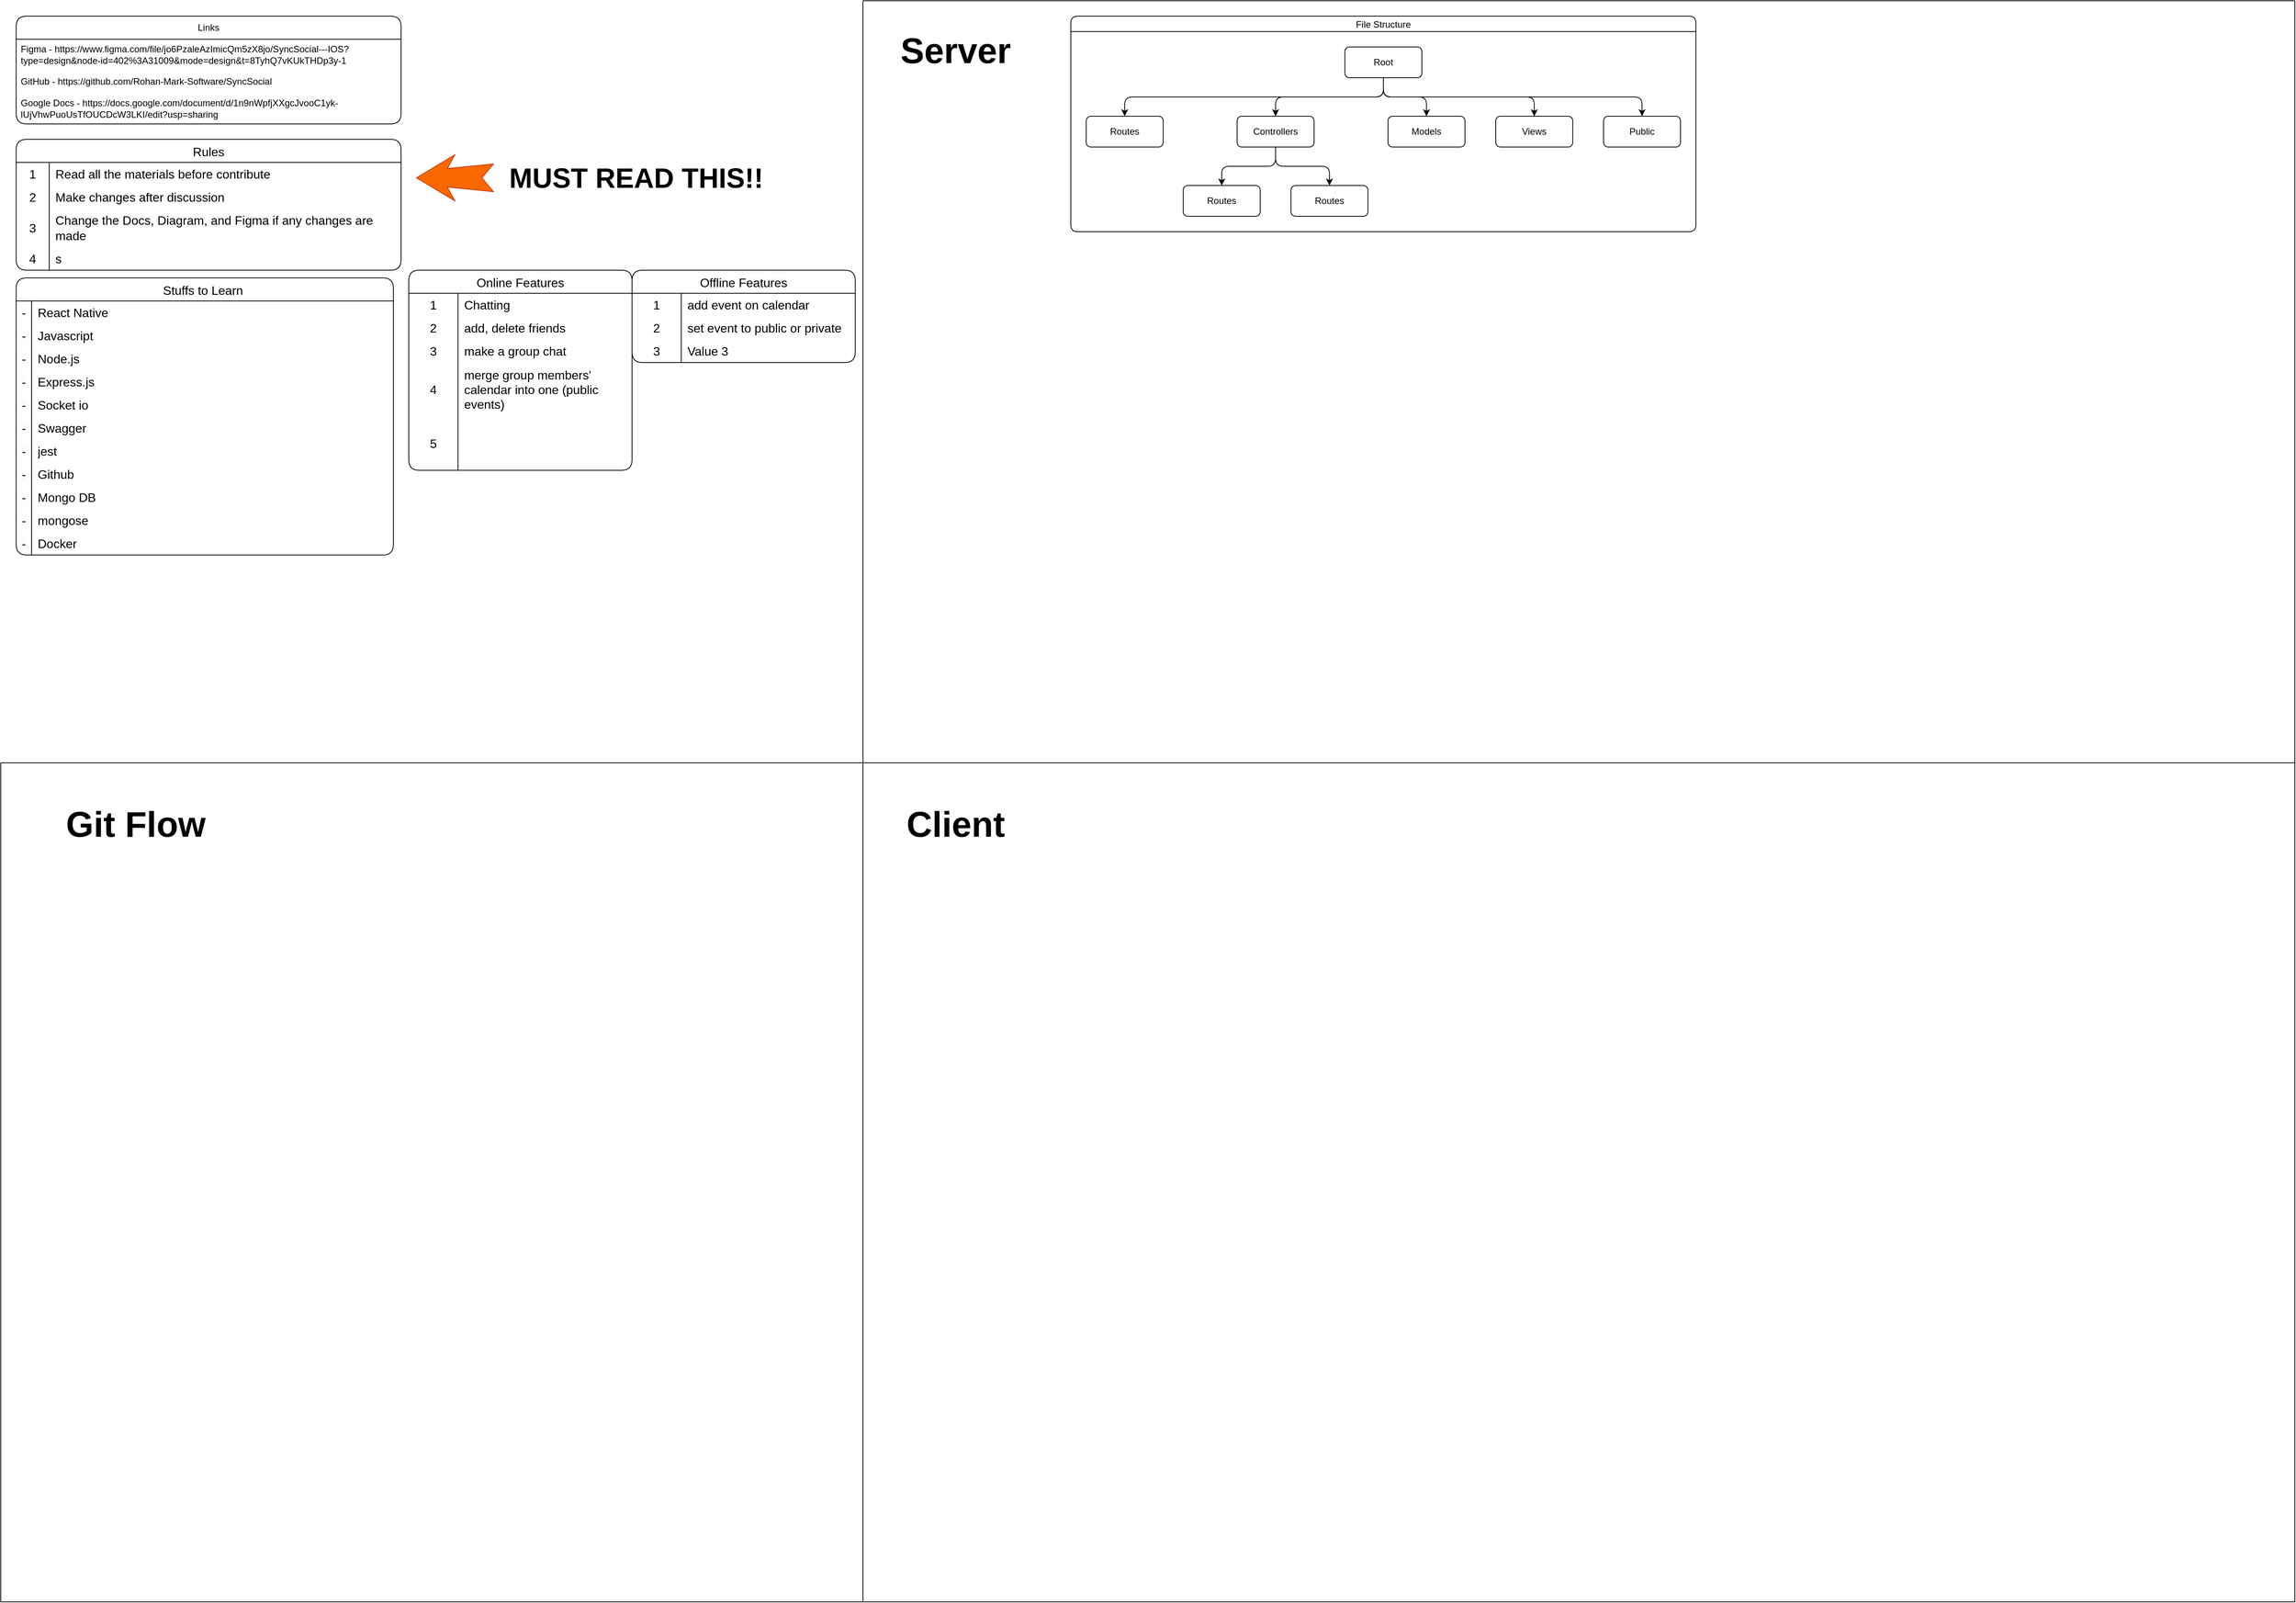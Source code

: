<mxfile version="23.1.7" type="github">
  <diagram name="Page-1" id="KQyJUj6T9spf_OoM_0_H">
    <mxGraphModel dx="1050" dy="621" grid="1" gridSize="10" guides="1" tooltips="1" connect="1" arrows="1" fold="1" page="1" pageScale="1" pageWidth="850" pageHeight="1100" math="0" shadow="0">
      <root>
        <mxCell id="0" />
        <mxCell id="1" parent="0" />
        <mxCell id="dcAHE2OHVMGTnJU_Sqqw-9" value="Links" style="swimlane;fontStyle=0;childLayout=stackLayout;horizontal=1;startSize=30;horizontalStack=0;resizeParent=1;resizeParentMax=0;resizeLast=0;collapsible=1;marginBottom=0;whiteSpace=wrap;html=1;rounded=1;shadow=0;glass=0;strokeColor=default;align=center;verticalAlign=middle;fontFamily=Helvetica;fontSize=12;fontColor=default;fillColor=default;" parent="1" vertex="1">
          <mxGeometry x="20" y="20" width="500" height="140" as="geometry" />
        </mxCell>
        <mxCell id="dcAHE2OHVMGTnJU_Sqqw-10" value="Figma -&amp;nbsp;https://www.figma.com/file/jo6PzaleAzImicQm5zX8jo/SyncSocial---IOS?type=design&amp;amp;node-id=402%3A31009&amp;amp;mode=design&amp;amp;t=8TyhQ7vKUkTHDp3y-1" style="text;strokeColor=none;fillColor=none;align=left;verticalAlign=middle;spacingLeft=4;spacingRight=4;overflow=hidden;points=[[0,0.5],[1,0.5]];portConstraint=eastwest;rotatable=0;whiteSpace=wrap;html=1;fontFamily=Helvetica;fontSize=12;fontColor=default;fontStyle=0;" parent="dcAHE2OHVMGTnJU_Sqqw-9" vertex="1">
          <mxGeometry y="30" width="500" height="40" as="geometry" />
        </mxCell>
        <mxCell id="dcAHE2OHVMGTnJU_Sqqw-11" value="GitHub -&amp;nbsp;https://github.com/Rohan-Mark-Software/SyncSocial" style="text;strokeColor=none;fillColor=none;align=left;verticalAlign=middle;spacingLeft=4;spacingRight=4;overflow=hidden;points=[[0,0.5],[1,0.5]];portConstraint=eastwest;rotatable=0;whiteSpace=wrap;html=1;fontFamily=Helvetica;fontSize=12;fontColor=default;fontStyle=0;" parent="dcAHE2OHVMGTnJU_Sqqw-9" vertex="1">
          <mxGeometry y="70" width="500" height="30" as="geometry" />
        </mxCell>
        <mxCell id="dcAHE2OHVMGTnJU_Sqqw-12" value="Google Docs -&amp;nbsp;https://docs.google.com/document/d/1n9nWpfjXXgcJvooC1yk-lUjVhwPuoUsTfOUCDcW3LKI/edit?usp=sharing" style="text;strokeColor=none;fillColor=none;align=left;verticalAlign=middle;spacingLeft=4;spacingRight=4;overflow=hidden;points=[[0,0.5],[1,0.5]];portConstraint=eastwest;rotatable=0;whiteSpace=wrap;html=1;fontFamily=Helvetica;fontSize=12;fontColor=default;fontStyle=0;" parent="dcAHE2OHVMGTnJU_Sqqw-9" vertex="1">
          <mxGeometry y="100" width="500" height="40" as="geometry" />
        </mxCell>
        <mxCell id="dcAHE2OHVMGTnJU_Sqqw-15" value="Online Features" style="shape=table;startSize=30;container=1;collapsible=0;childLayout=tableLayout;fixedRows=1;rowLines=0;fontStyle=0;strokeColor=default;fontSize=16;rounded=1;shadow=0;glass=0;align=center;verticalAlign=middle;fontFamily=Helvetica;fontColor=default;fillColor=default;" parent="1" vertex="1">
          <mxGeometry x="530" y="350" width="290" height="260" as="geometry" />
        </mxCell>
        <mxCell id="dcAHE2OHVMGTnJU_Sqqw-16" value="" style="shape=tableRow;horizontal=0;startSize=0;swimlaneHead=0;swimlaneBody=0;top=0;left=0;bottom=0;right=0;collapsible=0;dropTarget=0;fillColor=none;points=[[0,0.5],[1,0.5]];portConstraint=eastwest;strokeColor=inherit;fontSize=16;rounded=1;shadow=0;glass=0;align=center;verticalAlign=middle;fontFamily=Helvetica;fontColor=default;fontStyle=0;" parent="dcAHE2OHVMGTnJU_Sqqw-15" vertex="1">
          <mxGeometry y="30" width="290" height="30" as="geometry" />
        </mxCell>
        <mxCell id="dcAHE2OHVMGTnJU_Sqqw-17" value="1" style="shape=partialRectangle;html=1;whiteSpace=wrap;connectable=0;fillColor=none;top=0;left=0;bottom=0;right=0;overflow=hidden;pointerEvents=1;strokeColor=inherit;fontSize=16;rounded=1;shadow=0;glass=0;align=center;verticalAlign=middle;fontFamily=Helvetica;fontColor=default;fontStyle=0;" parent="dcAHE2OHVMGTnJU_Sqqw-16" vertex="1">
          <mxGeometry width="64" height="30" as="geometry">
            <mxRectangle width="64" height="30" as="alternateBounds" />
          </mxGeometry>
        </mxCell>
        <mxCell id="dcAHE2OHVMGTnJU_Sqqw-18" value="Chatting&amp;nbsp;" style="shape=partialRectangle;html=1;whiteSpace=wrap;connectable=0;fillColor=none;top=0;left=0;bottom=0;right=0;align=left;spacingLeft=6;overflow=hidden;strokeColor=inherit;fontSize=16;rounded=1;shadow=0;glass=0;verticalAlign=middle;fontFamily=Helvetica;fontColor=default;fontStyle=0;" parent="dcAHE2OHVMGTnJU_Sqqw-16" vertex="1">
          <mxGeometry x="64" width="226" height="30" as="geometry">
            <mxRectangle width="226" height="30" as="alternateBounds" />
          </mxGeometry>
        </mxCell>
        <mxCell id="dcAHE2OHVMGTnJU_Sqqw-19" value="" style="shape=tableRow;horizontal=0;startSize=0;swimlaneHead=0;swimlaneBody=0;top=0;left=0;bottom=0;right=0;collapsible=0;dropTarget=0;fillColor=none;points=[[0,0.5],[1,0.5]];portConstraint=eastwest;strokeColor=inherit;fontSize=16;rounded=1;shadow=0;glass=0;align=center;verticalAlign=middle;fontFamily=Helvetica;fontColor=default;fontStyle=0;" parent="dcAHE2OHVMGTnJU_Sqqw-15" vertex="1">
          <mxGeometry y="60" width="290" height="30" as="geometry" />
        </mxCell>
        <mxCell id="dcAHE2OHVMGTnJU_Sqqw-20" value="2" style="shape=partialRectangle;html=1;whiteSpace=wrap;connectable=0;fillColor=none;top=0;left=0;bottom=0;right=0;overflow=hidden;strokeColor=inherit;fontSize=16;rounded=1;shadow=0;glass=0;align=center;verticalAlign=middle;fontFamily=Helvetica;fontColor=default;fontStyle=0;" parent="dcAHE2OHVMGTnJU_Sqqw-19" vertex="1">
          <mxGeometry width="64" height="30" as="geometry">
            <mxRectangle width="64" height="30" as="alternateBounds" />
          </mxGeometry>
        </mxCell>
        <mxCell id="dcAHE2OHVMGTnJU_Sqqw-21" value="add, delete friends" style="shape=partialRectangle;html=1;whiteSpace=wrap;connectable=0;fillColor=none;top=0;left=0;bottom=0;right=0;align=left;spacingLeft=6;overflow=hidden;strokeColor=inherit;fontSize=16;rounded=1;shadow=0;glass=0;verticalAlign=middle;fontFamily=Helvetica;fontColor=default;fontStyle=0;" parent="dcAHE2OHVMGTnJU_Sqqw-19" vertex="1">
          <mxGeometry x="64" width="226" height="30" as="geometry">
            <mxRectangle width="226" height="30" as="alternateBounds" />
          </mxGeometry>
        </mxCell>
        <mxCell id="dcAHE2OHVMGTnJU_Sqqw-22" value="" style="shape=tableRow;horizontal=0;startSize=0;swimlaneHead=0;swimlaneBody=0;top=0;left=0;bottom=0;right=0;collapsible=0;dropTarget=0;fillColor=none;points=[[0,0.5],[1,0.5]];portConstraint=eastwest;strokeColor=inherit;fontSize=16;rounded=1;shadow=0;glass=0;align=center;verticalAlign=middle;fontFamily=Helvetica;fontColor=default;fontStyle=0;" parent="dcAHE2OHVMGTnJU_Sqqw-15" vertex="1">
          <mxGeometry y="90" width="290" height="30" as="geometry" />
        </mxCell>
        <mxCell id="dcAHE2OHVMGTnJU_Sqqw-23" value="3" style="shape=partialRectangle;html=1;whiteSpace=wrap;connectable=0;fillColor=none;top=0;left=0;bottom=0;right=0;overflow=hidden;strokeColor=inherit;fontSize=16;rounded=1;shadow=0;glass=0;align=center;verticalAlign=middle;fontFamily=Helvetica;fontColor=default;fontStyle=0;" parent="dcAHE2OHVMGTnJU_Sqqw-22" vertex="1">
          <mxGeometry width="64" height="30" as="geometry">
            <mxRectangle width="64" height="30" as="alternateBounds" />
          </mxGeometry>
        </mxCell>
        <mxCell id="dcAHE2OHVMGTnJU_Sqqw-24" value="make a group chat" style="shape=partialRectangle;html=1;whiteSpace=wrap;connectable=0;fillColor=none;top=0;left=0;bottom=0;right=0;align=left;spacingLeft=6;overflow=hidden;strokeColor=inherit;fontSize=16;rounded=1;shadow=0;glass=0;verticalAlign=middle;fontFamily=Helvetica;fontColor=default;fontStyle=0;" parent="dcAHE2OHVMGTnJU_Sqqw-22" vertex="1">
          <mxGeometry x="64" width="226" height="30" as="geometry">
            <mxRectangle width="226" height="30" as="alternateBounds" />
          </mxGeometry>
        </mxCell>
        <mxCell id="_2SHqWeE_7Ne5dDCPShF-47" value="" style="shape=tableRow;horizontal=0;startSize=0;swimlaneHead=0;swimlaneBody=0;top=0;left=0;bottom=0;right=0;collapsible=0;dropTarget=0;fillColor=none;points=[[0,0.5],[1,0.5]];portConstraint=eastwest;strokeColor=inherit;fontSize=16;rounded=1;shadow=0;glass=0;align=center;verticalAlign=middle;fontFamily=Helvetica;fontColor=default;fontStyle=0;" parent="dcAHE2OHVMGTnJU_Sqqw-15" vertex="1">
          <mxGeometry y="120" width="290" height="70" as="geometry" />
        </mxCell>
        <mxCell id="_2SHqWeE_7Ne5dDCPShF-48" value="4" style="shape=partialRectangle;html=1;whiteSpace=wrap;connectable=0;fillColor=none;top=0;left=0;bottom=0;right=0;overflow=hidden;strokeColor=inherit;fontSize=16;rounded=1;shadow=0;glass=0;align=center;verticalAlign=middle;fontFamily=Helvetica;fontColor=default;fontStyle=0;" parent="_2SHqWeE_7Ne5dDCPShF-47" vertex="1">
          <mxGeometry width="64" height="70" as="geometry">
            <mxRectangle width="64" height="70" as="alternateBounds" />
          </mxGeometry>
        </mxCell>
        <mxCell id="_2SHqWeE_7Ne5dDCPShF-49" value="merge group members&#39; calendar into one (public events)" style="shape=partialRectangle;html=1;whiteSpace=wrap;connectable=0;fillColor=none;top=0;left=0;bottom=0;right=0;align=left;spacingLeft=6;overflow=hidden;strokeColor=inherit;fontSize=16;rounded=1;shadow=0;glass=0;verticalAlign=middle;fontFamily=Helvetica;fontColor=default;fontStyle=0;" parent="_2SHqWeE_7Ne5dDCPShF-47" vertex="1">
          <mxGeometry x="64" width="226" height="70" as="geometry">
            <mxRectangle width="226" height="70" as="alternateBounds" />
          </mxGeometry>
        </mxCell>
        <mxCell id="_2SHqWeE_7Ne5dDCPShF-50" style="shape=tableRow;horizontal=0;startSize=0;swimlaneHead=0;swimlaneBody=0;top=0;left=0;bottom=0;right=0;collapsible=0;dropTarget=0;fillColor=none;points=[[0,0.5],[1,0.5]];portConstraint=eastwest;strokeColor=inherit;fontSize=16;rounded=1;shadow=0;glass=0;align=center;verticalAlign=middle;fontFamily=Helvetica;fontColor=default;fontStyle=0;" parent="dcAHE2OHVMGTnJU_Sqqw-15" vertex="1">
          <mxGeometry y="190" width="290" height="70" as="geometry" />
        </mxCell>
        <mxCell id="_2SHqWeE_7Ne5dDCPShF-51" value="5" style="shape=partialRectangle;html=1;whiteSpace=wrap;connectable=0;fillColor=none;top=0;left=0;bottom=0;right=0;overflow=hidden;strokeColor=inherit;fontSize=16;rounded=1;shadow=0;glass=0;align=center;verticalAlign=middle;fontFamily=Helvetica;fontColor=default;fontStyle=0;" parent="_2SHqWeE_7Ne5dDCPShF-50" vertex="1">
          <mxGeometry width="64" height="70" as="geometry">
            <mxRectangle width="64" height="70" as="alternateBounds" />
          </mxGeometry>
        </mxCell>
        <mxCell id="_2SHqWeE_7Ne5dDCPShF-52" style="shape=partialRectangle;html=1;whiteSpace=wrap;connectable=0;fillColor=none;top=0;left=0;bottom=0;right=0;align=left;spacingLeft=6;overflow=hidden;strokeColor=inherit;fontSize=16;rounded=1;shadow=0;glass=0;verticalAlign=middle;fontFamily=Helvetica;fontColor=default;fontStyle=0;" parent="_2SHqWeE_7Ne5dDCPShF-50" vertex="1">
          <mxGeometry x="64" width="226" height="70" as="geometry">
            <mxRectangle width="226" height="70" as="alternateBounds" />
          </mxGeometry>
        </mxCell>
        <mxCell id="dcAHE2OHVMGTnJU_Sqqw-29" value="Rules" style="shape=table;startSize=30;container=1;collapsible=0;childLayout=tableLayout;fixedRows=1;rowLines=0;fontStyle=0;strokeColor=default;fontSize=16;rounded=1;shadow=0;glass=0;align=center;verticalAlign=middle;fontFamily=Helvetica;fontColor=default;fillColor=default;" parent="1" vertex="1">
          <mxGeometry x="20" y="180" width="500" height="170" as="geometry" />
        </mxCell>
        <mxCell id="dcAHE2OHVMGTnJU_Sqqw-30" value="" style="shape=tableRow;horizontal=0;startSize=0;swimlaneHead=0;swimlaneBody=0;top=0;left=0;bottom=0;right=0;collapsible=0;dropTarget=0;fillColor=none;points=[[0,0.5],[1,0.5]];portConstraint=eastwest;strokeColor=inherit;fontSize=16;rounded=1;shadow=0;glass=0;align=center;verticalAlign=middle;fontFamily=Helvetica;fontColor=default;fontStyle=0;" parent="dcAHE2OHVMGTnJU_Sqqw-29" vertex="1">
          <mxGeometry y="30" width="500" height="30" as="geometry" />
        </mxCell>
        <mxCell id="dcAHE2OHVMGTnJU_Sqqw-31" value="1" style="shape=partialRectangle;html=1;whiteSpace=wrap;connectable=0;fillColor=none;top=0;left=0;bottom=0;right=0;overflow=hidden;pointerEvents=1;strokeColor=inherit;fontSize=16;rounded=1;shadow=0;glass=0;align=center;verticalAlign=middle;fontFamily=Helvetica;fontColor=default;fontStyle=0;" parent="dcAHE2OHVMGTnJU_Sqqw-30" vertex="1">
          <mxGeometry width="43" height="30" as="geometry">
            <mxRectangle width="43" height="30" as="alternateBounds" />
          </mxGeometry>
        </mxCell>
        <mxCell id="dcAHE2OHVMGTnJU_Sqqw-32" value="Read all the materials before contribute&amp;nbsp;" style="shape=partialRectangle;html=1;whiteSpace=wrap;connectable=0;fillColor=none;top=0;left=0;bottom=0;right=0;align=left;spacingLeft=6;overflow=hidden;strokeColor=inherit;fontSize=16;rounded=1;shadow=0;glass=0;verticalAlign=middle;fontFamily=Helvetica;fontColor=default;fontStyle=0;" parent="dcAHE2OHVMGTnJU_Sqqw-30" vertex="1">
          <mxGeometry x="43" width="457" height="30" as="geometry">
            <mxRectangle width="457" height="30" as="alternateBounds" />
          </mxGeometry>
        </mxCell>
        <mxCell id="dcAHE2OHVMGTnJU_Sqqw-33" value="" style="shape=tableRow;horizontal=0;startSize=0;swimlaneHead=0;swimlaneBody=0;top=0;left=0;bottom=0;right=0;collapsible=0;dropTarget=0;fillColor=none;points=[[0,0.5],[1,0.5]];portConstraint=eastwest;strokeColor=inherit;fontSize=16;rounded=1;shadow=0;glass=0;align=center;verticalAlign=middle;fontFamily=Helvetica;fontColor=default;fontStyle=0;" parent="dcAHE2OHVMGTnJU_Sqqw-29" vertex="1">
          <mxGeometry y="60" width="500" height="30" as="geometry" />
        </mxCell>
        <mxCell id="dcAHE2OHVMGTnJU_Sqqw-34" value="2" style="shape=partialRectangle;html=1;whiteSpace=wrap;connectable=0;fillColor=none;top=0;left=0;bottom=0;right=0;overflow=hidden;strokeColor=inherit;fontSize=16;rounded=1;shadow=0;glass=0;align=center;verticalAlign=middle;fontFamily=Helvetica;fontColor=default;fontStyle=0;" parent="dcAHE2OHVMGTnJU_Sqqw-33" vertex="1">
          <mxGeometry width="43" height="30" as="geometry">
            <mxRectangle width="43" height="30" as="alternateBounds" />
          </mxGeometry>
        </mxCell>
        <mxCell id="dcAHE2OHVMGTnJU_Sqqw-35" value="Make changes after discussion" style="shape=partialRectangle;html=1;whiteSpace=wrap;connectable=0;fillColor=none;top=0;left=0;bottom=0;right=0;align=left;spacingLeft=6;overflow=hidden;strokeColor=inherit;fontSize=16;rounded=1;shadow=0;glass=0;verticalAlign=middle;fontFamily=Helvetica;fontColor=default;fontStyle=0;" parent="dcAHE2OHVMGTnJU_Sqqw-33" vertex="1">
          <mxGeometry x="43" width="457" height="30" as="geometry">
            <mxRectangle width="457" height="30" as="alternateBounds" />
          </mxGeometry>
        </mxCell>
        <mxCell id="dcAHE2OHVMGTnJU_Sqqw-36" value="" style="shape=tableRow;horizontal=0;startSize=0;swimlaneHead=0;swimlaneBody=0;top=0;left=0;bottom=0;right=0;collapsible=0;dropTarget=0;fillColor=none;points=[[0,0.5],[1,0.5]];portConstraint=eastwest;strokeColor=inherit;fontSize=16;rounded=1;shadow=0;glass=0;align=center;verticalAlign=middle;fontFamily=Helvetica;fontColor=default;fontStyle=0;" parent="dcAHE2OHVMGTnJU_Sqqw-29" vertex="1">
          <mxGeometry y="90" width="500" height="50" as="geometry" />
        </mxCell>
        <mxCell id="dcAHE2OHVMGTnJU_Sqqw-37" value="3" style="shape=partialRectangle;html=1;whiteSpace=wrap;connectable=0;fillColor=none;top=0;left=0;bottom=0;right=0;overflow=hidden;strokeColor=inherit;fontSize=16;rounded=1;shadow=0;glass=0;align=center;verticalAlign=middle;fontFamily=Helvetica;fontColor=default;fontStyle=0;" parent="dcAHE2OHVMGTnJU_Sqqw-36" vertex="1">
          <mxGeometry width="43" height="50" as="geometry">
            <mxRectangle width="43" height="50" as="alternateBounds" />
          </mxGeometry>
        </mxCell>
        <mxCell id="dcAHE2OHVMGTnJU_Sqqw-38" value="Change the Docs, Diagram, and Figma if any changes are made" style="shape=partialRectangle;html=1;whiteSpace=wrap;connectable=0;fillColor=none;top=0;left=0;bottom=0;right=0;align=left;spacingLeft=6;overflow=hidden;strokeColor=inherit;fontSize=16;rounded=1;shadow=0;glass=0;verticalAlign=middle;fontFamily=Helvetica;fontColor=default;fontStyle=0;" parent="dcAHE2OHVMGTnJU_Sqqw-36" vertex="1">
          <mxGeometry x="43" width="457" height="50" as="geometry">
            <mxRectangle width="457" height="50" as="alternateBounds" />
          </mxGeometry>
        </mxCell>
        <mxCell id="dcAHE2OHVMGTnJU_Sqqw-125" value="" style="shape=tableRow;horizontal=0;startSize=0;swimlaneHead=0;swimlaneBody=0;top=0;left=0;bottom=0;right=0;collapsible=0;dropTarget=0;fillColor=none;points=[[0,0.5],[1,0.5]];portConstraint=eastwest;strokeColor=inherit;fontSize=16;rounded=1;shadow=0;glass=0;align=center;verticalAlign=middle;fontFamily=Helvetica;fontColor=default;fontStyle=0;" parent="dcAHE2OHVMGTnJU_Sqqw-29" vertex="1">
          <mxGeometry y="140" width="500" height="30" as="geometry" />
        </mxCell>
        <mxCell id="dcAHE2OHVMGTnJU_Sqqw-126" value="4" style="shape=partialRectangle;html=1;whiteSpace=wrap;connectable=0;fillColor=none;top=0;left=0;bottom=0;right=0;overflow=hidden;strokeColor=inherit;fontSize=16;rounded=1;shadow=0;glass=0;align=center;verticalAlign=middle;fontFamily=Helvetica;fontColor=default;fontStyle=0;" parent="dcAHE2OHVMGTnJU_Sqqw-125" vertex="1">
          <mxGeometry width="43" height="30" as="geometry">
            <mxRectangle width="43" height="30" as="alternateBounds" />
          </mxGeometry>
        </mxCell>
        <mxCell id="dcAHE2OHVMGTnJU_Sqqw-127" value="s" style="shape=partialRectangle;html=1;whiteSpace=wrap;connectable=0;fillColor=none;top=0;left=0;bottom=0;right=0;align=left;spacingLeft=6;overflow=hidden;strokeColor=inherit;fontSize=16;rounded=1;shadow=0;glass=0;verticalAlign=middle;fontFamily=Helvetica;fontColor=default;fontStyle=0;" parent="dcAHE2OHVMGTnJU_Sqqw-125" vertex="1">
          <mxGeometry x="43" width="457" height="30" as="geometry">
            <mxRectangle width="457" height="30" as="alternateBounds" />
          </mxGeometry>
        </mxCell>
        <mxCell id="dcAHE2OHVMGTnJU_Sqqw-39" value="" style="html=1;shadow=0;dashed=0;align=center;verticalAlign=middle;shape=mxgraph.arrows2.stylisedArrow;dy=0.6;dx=40;notch=15;feather=0.4;rounded=1;glass=0;strokeColor=#C73500;fontFamily=Helvetica;fontSize=12;fontStyle=0;fillColor=#fa6800;rotation=-180;fontColor=#000000;" parent="1" vertex="1">
          <mxGeometry x="540" y="200" width="100" height="60" as="geometry" />
        </mxCell>
        <mxCell id="dcAHE2OHVMGTnJU_Sqqw-40" value="MUST READ THIS!!" style="text;strokeColor=none;fillColor=none;html=1;fontSize=36;fontStyle=1;verticalAlign=middle;align=center;fontFamily=Helvetica;fontColor=default;" parent="1" vertex="1">
          <mxGeometry x="640" y="210" width="370" height="40" as="geometry" />
        </mxCell>
        <mxCell id="dcAHE2OHVMGTnJU_Sqqw-66" value="" style="swimlane;startSize=0;rounded=1;shadow=0;glass=0;strokeColor=default;align=center;verticalAlign=middle;fontFamily=Helvetica;fontSize=12;fontColor=default;fontStyle=0;fillColor=default;" parent="1" vertex="1">
          <mxGeometry x="1120" width="1860" height="990" as="geometry" />
        </mxCell>
        <mxCell id="dcAHE2OHVMGTnJU_Sqqw-61" value="Server" style="text;strokeColor=none;fillColor=none;html=1;fontSize=46;fontStyle=1;verticalAlign=middle;align=center;fontFamily=Helvetica;fontColor=default;" parent="dcAHE2OHVMGTnJU_Sqqw-66" vertex="1">
          <mxGeometry x="20" y="25" width="200" height="80" as="geometry" />
        </mxCell>
        <mxCell id="dcAHE2OHVMGTnJU_Sqqw-43" value="File Structure" style="swimlane;startSize=20;horizontal=1;childLayout=treeLayout;horizontalTree=0;resizable=0;containerType=tree;fontSize=12;rounded=1;shadow=0;glass=0;strokeColor=default;align=center;verticalAlign=middle;fontFamily=Helvetica;fontColor=default;fontStyle=0;fillColor=default;" parent="dcAHE2OHVMGTnJU_Sqqw-66" vertex="1">
          <mxGeometry x="270" y="20" width="812" height="280" as="geometry" />
        </mxCell>
        <mxCell id="dcAHE2OHVMGTnJU_Sqqw-44" value="Root" style="whiteSpace=wrap;html=1;rounded=1;shadow=0;glass=0;strokeColor=default;align=center;verticalAlign=middle;fontFamily=Helvetica;fontSize=12;fontColor=default;fontStyle=0;fillColor=default;" parent="dcAHE2OHVMGTnJU_Sqqw-43" vertex="1">
          <mxGeometry x="356" y="40" width="100" height="40" as="geometry" />
        </mxCell>
        <mxCell id="dcAHE2OHVMGTnJU_Sqqw-45" value="Routes" style="whiteSpace=wrap;html=1;rounded=1;shadow=0;glass=0;strokeColor=default;align=center;verticalAlign=middle;fontFamily=Helvetica;fontSize=12;fontColor=default;fontStyle=0;fillColor=default;" parent="dcAHE2OHVMGTnJU_Sqqw-43" vertex="1">
          <mxGeometry x="20" y="130" width="100" height="40" as="geometry" />
        </mxCell>
        <mxCell id="dcAHE2OHVMGTnJU_Sqqw-46" value="" style="edgeStyle=elbowEdgeStyle;elbow=vertical;html=1;rounded=1;curved=0;sourcePerimeterSpacing=0;targetPerimeterSpacing=0;startSize=6;endSize=6;fontFamily=Helvetica;fontSize=12;fontColor=default;fontStyle=0;" parent="dcAHE2OHVMGTnJU_Sqqw-43" source="dcAHE2OHVMGTnJU_Sqqw-44" target="dcAHE2OHVMGTnJU_Sqqw-45" edge="1">
          <mxGeometry relative="1" as="geometry" />
        </mxCell>
        <mxCell id="dcAHE2OHVMGTnJU_Sqqw-47" value="Controllers" style="whiteSpace=wrap;html=1;rounded=1;shadow=0;glass=0;strokeColor=default;align=center;verticalAlign=middle;fontFamily=Helvetica;fontSize=12;fontColor=default;fontStyle=0;fillColor=default;" parent="dcAHE2OHVMGTnJU_Sqqw-43" vertex="1">
          <mxGeometry x="216" y="130" width="100" height="40" as="geometry" />
        </mxCell>
        <mxCell id="dcAHE2OHVMGTnJU_Sqqw-48" value="" style="edgeStyle=elbowEdgeStyle;elbow=vertical;html=1;rounded=1;curved=0;sourcePerimeterSpacing=0;targetPerimeterSpacing=0;startSize=6;endSize=6;fontFamily=Helvetica;fontSize=12;fontColor=default;fontStyle=0;" parent="dcAHE2OHVMGTnJU_Sqqw-43" source="dcAHE2OHVMGTnJU_Sqqw-44" target="dcAHE2OHVMGTnJU_Sqqw-47" edge="1">
          <mxGeometry relative="1" as="geometry" />
        </mxCell>
        <mxCell id="dcAHE2OHVMGTnJU_Sqqw-51" value="Models" style="whiteSpace=wrap;html=1;rounded=1;shadow=0;glass=0;strokeColor=default;align=center;verticalAlign=middle;fontFamily=Helvetica;fontSize=12;fontColor=default;fontStyle=0;fillColor=default;" parent="dcAHE2OHVMGTnJU_Sqqw-43" vertex="1">
          <mxGeometry x="412" y="130" width="100" height="40" as="geometry" />
        </mxCell>
        <mxCell id="dcAHE2OHVMGTnJU_Sqqw-52" value="" style="edgeStyle=elbowEdgeStyle;elbow=vertical;html=1;rounded=1;curved=0;sourcePerimeterSpacing=0;targetPerimeterSpacing=0;startSize=6;endSize=6;fontFamily=Helvetica;fontSize=12;fontColor=default;fontStyle=0;" parent="dcAHE2OHVMGTnJU_Sqqw-43" source="dcAHE2OHVMGTnJU_Sqqw-44" target="dcAHE2OHVMGTnJU_Sqqw-51" edge="1">
          <mxGeometry relative="1" as="geometry">
            <mxPoint x="-910" y="80" as="sourcePoint" />
            <mxPoint x="-840" y="130" as="targetPoint" />
          </mxGeometry>
        </mxCell>
        <mxCell id="dcAHE2OHVMGTnJU_Sqqw-53" value="Views" style="whiteSpace=wrap;html=1;rounded=1;shadow=0;glass=0;strokeColor=default;align=center;verticalAlign=middle;fontFamily=Helvetica;fontSize=12;fontColor=default;fontStyle=0;fillColor=default;" parent="dcAHE2OHVMGTnJU_Sqqw-43" vertex="1">
          <mxGeometry x="552" y="130" width="100" height="40" as="geometry" />
        </mxCell>
        <mxCell id="dcAHE2OHVMGTnJU_Sqqw-54" value="" style="edgeStyle=elbowEdgeStyle;elbow=vertical;html=1;rounded=1;curved=0;sourcePerimeterSpacing=0;targetPerimeterSpacing=0;startSize=6;endSize=6;fontFamily=Helvetica;fontSize=12;fontColor=default;fontStyle=0;" parent="dcAHE2OHVMGTnJU_Sqqw-43" source="dcAHE2OHVMGTnJU_Sqqw-44" target="dcAHE2OHVMGTnJU_Sqqw-53" edge="1">
          <mxGeometry relative="1" as="geometry">
            <mxPoint x="-770" y="80" as="sourcePoint" />
            <mxPoint x="-630" y="130" as="targetPoint" />
          </mxGeometry>
        </mxCell>
        <mxCell id="dcAHE2OHVMGTnJU_Sqqw-55" value="Public" style="whiteSpace=wrap;html=1;rounded=1;shadow=0;glass=0;strokeColor=default;align=center;verticalAlign=middle;fontFamily=Helvetica;fontSize=12;fontColor=default;fontStyle=0;fillColor=default;" parent="dcAHE2OHVMGTnJU_Sqqw-43" vertex="1">
          <mxGeometry x="692" y="130" width="100" height="40" as="geometry" />
        </mxCell>
        <mxCell id="dcAHE2OHVMGTnJU_Sqqw-56" value="" style="edgeStyle=elbowEdgeStyle;elbow=vertical;html=1;rounded=1;curved=0;sourcePerimeterSpacing=0;targetPerimeterSpacing=0;startSize=6;endSize=6;fontFamily=Helvetica;fontSize=12;fontColor=default;fontStyle=0;" parent="dcAHE2OHVMGTnJU_Sqqw-43" source="dcAHE2OHVMGTnJU_Sqqw-44" target="dcAHE2OHVMGTnJU_Sqqw-55" edge="1">
          <mxGeometry relative="1" as="geometry">
            <mxPoint x="-560" y="80" as="sourcePoint" />
            <mxPoint x="-350" y="130" as="targetPoint" />
          </mxGeometry>
        </mxCell>
        <mxCell id="dcAHE2OHVMGTnJU_Sqqw-57" value="Routes" style="whiteSpace=wrap;html=1;rounded=1;shadow=0;glass=0;strokeColor=default;align=center;verticalAlign=middle;fontFamily=Helvetica;fontSize=12;fontColor=default;fontStyle=0;fillColor=default;" parent="dcAHE2OHVMGTnJU_Sqqw-43" vertex="1">
          <mxGeometry x="146" y="220" width="100" height="40" as="geometry" />
        </mxCell>
        <mxCell id="dcAHE2OHVMGTnJU_Sqqw-58" value="" style="edgeStyle=elbowEdgeStyle;elbow=vertical;html=1;rounded=1;curved=0;sourcePerimeterSpacing=0;targetPerimeterSpacing=0;startSize=6;endSize=6;fontFamily=Helvetica;fontSize=12;fontColor=default;fontStyle=0;exitX=0.5;exitY=1;exitDx=0;exitDy=0;" parent="dcAHE2OHVMGTnJU_Sqqw-43" source="dcAHE2OHVMGTnJU_Sqqw-47" target="dcAHE2OHVMGTnJU_Sqqw-57" edge="1">
          <mxGeometry relative="1" as="geometry">
            <mxPoint x="-210" y="80" as="sourcePoint" />
            <mxPoint x="-490" y="130" as="targetPoint" />
          </mxGeometry>
        </mxCell>
        <mxCell id="dcAHE2OHVMGTnJU_Sqqw-59" value="Routes" style="whiteSpace=wrap;html=1;rounded=1;shadow=0;glass=0;strokeColor=default;align=center;verticalAlign=middle;fontFamily=Helvetica;fontSize=12;fontColor=default;fontStyle=0;fillColor=default;" parent="dcAHE2OHVMGTnJU_Sqqw-43" vertex="1">
          <mxGeometry x="286" y="220" width="100" height="40" as="geometry" />
        </mxCell>
        <mxCell id="dcAHE2OHVMGTnJU_Sqqw-60" value="" style="edgeStyle=elbowEdgeStyle;elbow=vertical;html=1;rounded=1;curved=0;sourcePerimeterSpacing=0;targetPerimeterSpacing=0;startSize=6;endSize=6;fontFamily=Helvetica;fontSize=12;fontColor=default;fontStyle=0;exitX=0.5;exitY=1;exitDx=0;exitDy=0;" parent="dcAHE2OHVMGTnJU_Sqqw-43" source="dcAHE2OHVMGTnJU_Sqqw-47" target="dcAHE2OHVMGTnJU_Sqqw-59" edge="1">
          <mxGeometry relative="1" as="geometry">
            <mxPoint x="-70" y="170" as="sourcePoint" />
            <mxPoint x="-70" y="220" as="targetPoint" />
          </mxGeometry>
        </mxCell>
        <mxCell id="dcAHE2OHVMGTnJU_Sqqw-103" value="" style="swimlane;startSize=0;rounded=1;shadow=0;glass=0;strokeColor=default;align=center;verticalAlign=middle;fontFamily=Helvetica;fontSize=12;fontColor=default;fontStyle=0;fillColor=default;" parent="1" vertex="1">
          <mxGeometry x="1120" y="990" width="1860" height="1090" as="geometry" />
        </mxCell>
        <mxCell id="dcAHE2OHVMGTnJU_Sqqw-62" value="Client" style="text;strokeColor=none;fillColor=none;html=1;fontSize=46;fontStyle=1;verticalAlign=middle;align=center;fontFamily=Helvetica;fontColor=default;" parent="dcAHE2OHVMGTnJU_Sqqw-103" vertex="1">
          <mxGeometry x="20" y="40" width="200" height="80" as="geometry" />
        </mxCell>
        <mxCell id="_2SHqWeE_7Ne5dDCPShF-1" value="Offline Features" style="shape=table;startSize=30;container=1;collapsible=0;childLayout=tableLayout;fixedRows=1;rowLines=0;fontStyle=0;strokeColor=default;fontSize=16;rounded=1;shadow=0;glass=0;align=center;verticalAlign=middle;fontFamily=Helvetica;fontColor=default;fillColor=default;" parent="1" vertex="1">
          <mxGeometry x="820" y="350" width="290" height="120" as="geometry" />
        </mxCell>
        <mxCell id="_2SHqWeE_7Ne5dDCPShF-2" value="" style="shape=tableRow;horizontal=0;startSize=0;swimlaneHead=0;swimlaneBody=0;top=0;left=0;bottom=0;right=0;collapsible=0;dropTarget=0;fillColor=none;points=[[0,0.5],[1,0.5]];portConstraint=eastwest;strokeColor=inherit;fontSize=16;rounded=1;shadow=0;glass=0;align=center;verticalAlign=middle;fontFamily=Helvetica;fontColor=default;fontStyle=0;" parent="_2SHqWeE_7Ne5dDCPShF-1" vertex="1">
          <mxGeometry y="30" width="290" height="30" as="geometry" />
        </mxCell>
        <mxCell id="_2SHqWeE_7Ne5dDCPShF-3" value="1" style="shape=partialRectangle;html=1;whiteSpace=wrap;connectable=0;fillColor=none;top=0;left=0;bottom=0;right=0;overflow=hidden;pointerEvents=1;strokeColor=inherit;fontSize=16;rounded=1;shadow=0;glass=0;align=center;verticalAlign=middle;fontFamily=Helvetica;fontColor=default;fontStyle=0;" parent="_2SHqWeE_7Ne5dDCPShF-2" vertex="1">
          <mxGeometry width="64" height="30" as="geometry">
            <mxRectangle width="64" height="30" as="alternateBounds" />
          </mxGeometry>
        </mxCell>
        <mxCell id="_2SHqWeE_7Ne5dDCPShF-4" value="add event on calendar" style="shape=partialRectangle;html=1;whiteSpace=wrap;connectable=0;fillColor=none;top=0;left=0;bottom=0;right=0;align=left;spacingLeft=6;overflow=hidden;strokeColor=inherit;fontSize=16;rounded=1;shadow=0;glass=0;verticalAlign=middle;fontFamily=Helvetica;fontColor=default;fontStyle=0;" parent="_2SHqWeE_7Ne5dDCPShF-2" vertex="1">
          <mxGeometry x="64" width="226" height="30" as="geometry">
            <mxRectangle width="226" height="30" as="alternateBounds" />
          </mxGeometry>
        </mxCell>
        <mxCell id="_2SHqWeE_7Ne5dDCPShF-5" value="" style="shape=tableRow;horizontal=0;startSize=0;swimlaneHead=0;swimlaneBody=0;top=0;left=0;bottom=0;right=0;collapsible=0;dropTarget=0;fillColor=none;points=[[0,0.5],[1,0.5]];portConstraint=eastwest;strokeColor=inherit;fontSize=16;rounded=1;shadow=0;glass=0;align=center;verticalAlign=middle;fontFamily=Helvetica;fontColor=default;fontStyle=0;" parent="_2SHqWeE_7Ne5dDCPShF-1" vertex="1">
          <mxGeometry y="60" width="290" height="30" as="geometry" />
        </mxCell>
        <mxCell id="_2SHqWeE_7Ne5dDCPShF-6" value="2" style="shape=partialRectangle;html=1;whiteSpace=wrap;connectable=0;fillColor=none;top=0;left=0;bottom=0;right=0;overflow=hidden;strokeColor=inherit;fontSize=16;rounded=1;shadow=0;glass=0;align=center;verticalAlign=middle;fontFamily=Helvetica;fontColor=default;fontStyle=0;" parent="_2SHqWeE_7Ne5dDCPShF-5" vertex="1">
          <mxGeometry width="64" height="30" as="geometry">
            <mxRectangle width="64" height="30" as="alternateBounds" />
          </mxGeometry>
        </mxCell>
        <mxCell id="_2SHqWeE_7Ne5dDCPShF-7" value="set event to public or private" style="shape=partialRectangle;html=1;whiteSpace=wrap;connectable=0;fillColor=none;top=0;left=0;bottom=0;right=0;align=left;spacingLeft=6;overflow=hidden;strokeColor=inherit;fontSize=16;rounded=1;shadow=0;glass=0;verticalAlign=middle;fontFamily=Helvetica;fontColor=default;fontStyle=0;" parent="_2SHqWeE_7Ne5dDCPShF-5" vertex="1">
          <mxGeometry x="64" width="226" height="30" as="geometry">
            <mxRectangle width="226" height="30" as="alternateBounds" />
          </mxGeometry>
        </mxCell>
        <mxCell id="_2SHqWeE_7Ne5dDCPShF-8" value="" style="shape=tableRow;horizontal=0;startSize=0;swimlaneHead=0;swimlaneBody=0;top=0;left=0;bottom=0;right=0;collapsible=0;dropTarget=0;fillColor=none;points=[[0,0.5],[1,0.5]];portConstraint=eastwest;strokeColor=inherit;fontSize=16;rounded=1;shadow=0;glass=0;align=center;verticalAlign=middle;fontFamily=Helvetica;fontColor=default;fontStyle=0;" parent="_2SHqWeE_7Ne5dDCPShF-1" vertex="1">
          <mxGeometry y="90" width="290" height="30" as="geometry" />
        </mxCell>
        <mxCell id="_2SHqWeE_7Ne5dDCPShF-9" value="3" style="shape=partialRectangle;html=1;whiteSpace=wrap;connectable=0;fillColor=none;top=0;left=0;bottom=0;right=0;overflow=hidden;strokeColor=inherit;fontSize=16;rounded=1;shadow=0;glass=0;align=center;verticalAlign=middle;fontFamily=Helvetica;fontColor=default;fontStyle=0;" parent="_2SHqWeE_7Ne5dDCPShF-8" vertex="1">
          <mxGeometry width="64" height="30" as="geometry">
            <mxRectangle width="64" height="30" as="alternateBounds" />
          </mxGeometry>
        </mxCell>
        <mxCell id="_2SHqWeE_7Ne5dDCPShF-10" value="Value 3" style="shape=partialRectangle;html=1;whiteSpace=wrap;connectable=0;fillColor=none;top=0;left=0;bottom=0;right=0;align=left;spacingLeft=6;overflow=hidden;strokeColor=inherit;fontSize=16;rounded=1;shadow=0;glass=0;verticalAlign=middle;fontFamily=Helvetica;fontColor=default;fontStyle=0;" parent="_2SHqWeE_7Ne5dDCPShF-8" vertex="1">
          <mxGeometry x="64" width="226" height="30" as="geometry">
            <mxRectangle width="226" height="30" as="alternateBounds" />
          </mxGeometry>
        </mxCell>
        <mxCell id="_2SHqWeE_7Ne5dDCPShF-15" value="Stuffs to Learn " style="shape=table;startSize=30;container=1;collapsible=0;childLayout=tableLayout;fixedRows=1;rowLines=0;fontStyle=0;strokeColor=default;fontSize=16;rounded=1;shadow=0;glass=0;align=center;verticalAlign=middle;fontFamily=Helvetica;fontColor=default;fillColor=default;" parent="1" vertex="1">
          <mxGeometry x="20" y="360" width="490" height="360" as="geometry" />
        </mxCell>
        <mxCell id="_2SHqWeE_7Ne5dDCPShF-16" value="" style="shape=tableRow;horizontal=0;startSize=0;swimlaneHead=0;swimlaneBody=0;top=0;left=0;bottom=0;right=0;collapsible=0;dropTarget=0;fillColor=none;points=[[0,0.5],[1,0.5]];portConstraint=eastwest;strokeColor=inherit;fontSize=16;rounded=1;shadow=0;glass=0;align=center;verticalAlign=middle;fontFamily=Helvetica;fontColor=default;fontStyle=0;" parent="_2SHqWeE_7Ne5dDCPShF-15" vertex="1">
          <mxGeometry y="30" width="490" height="30" as="geometry" />
        </mxCell>
        <mxCell id="_2SHqWeE_7Ne5dDCPShF-17" value="-" style="shape=partialRectangle;html=1;whiteSpace=wrap;connectable=0;fillColor=none;top=0;left=0;bottom=0;right=0;overflow=hidden;pointerEvents=1;strokeColor=inherit;fontSize=16;rounded=1;shadow=0;glass=0;align=center;verticalAlign=middle;fontFamily=Helvetica;fontColor=default;fontStyle=0;" parent="_2SHqWeE_7Ne5dDCPShF-16" vertex="1">
          <mxGeometry width="20" height="30" as="geometry">
            <mxRectangle width="20" height="30" as="alternateBounds" />
          </mxGeometry>
        </mxCell>
        <mxCell id="_2SHqWeE_7Ne5dDCPShF-18" value="React Native" style="shape=partialRectangle;html=1;whiteSpace=wrap;connectable=0;fillColor=none;top=0;left=0;bottom=0;right=0;align=left;spacingLeft=6;overflow=hidden;strokeColor=inherit;fontSize=16;rounded=1;shadow=0;glass=0;verticalAlign=middle;fontFamily=Helvetica;fontColor=default;fontStyle=0;" parent="_2SHqWeE_7Ne5dDCPShF-16" vertex="1">
          <mxGeometry x="20" width="470" height="30" as="geometry">
            <mxRectangle width="470" height="30" as="alternateBounds" />
          </mxGeometry>
        </mxCell>
        <mxCell id="_2SHqWeE_7Ne5dDCPShF-19" value="" style="shape=tableRow;horizontal=0;startSize=0;swimlaneHead=0;swimlaneBody=0;top=0;left=0;bottom=0;right=0;collapsible=0;dropTarget=0;fillColor=none;points=[[0,0.5],[1,0.5]];portConstraint=eastwest;strokeColor=inherit;fontSize=16;rounded=1;shadow=0;glass=0;align=center;verticalAlign=middle;fontFamily=Helvetica;fontColor=default;fontStyle=0;" parent="_2SHqWeE_7Ne5dDCPShF-15" vertex="1">
          <mxGeometry y="60" width="490" height="30" as="geometry" />
        </mxCell>
        <mxCell id="_2SHqWeE_7Ne5dDCPShF-20" value="&lt;meta charset=&quot;utf-8&quot;&gt;&lt;span style=&quot;color: rgb(0, 0, 0); font-family: Helvetica; font-size: 16px; font-style: normal; font-variant-ligatures: normal; font-variant-caps: normal; font-weight: 400; letter-spacing: normal; orphans: 2; text-align: center; text-indent: 0px; text-transform: none; widows: 2; word-spacing: 0px; -webkit-text-stroke-width: 0px; background-color: rgb(251, 251, 251); text-decoration-thickness: initial; text-decoration-style: initial; text-decoration-color: initial; float: none; display: inline !important;&quot;&gt;-&lt;/span&gt;" style="shape=partialRectangle;html=1;whiteSpace=wrap;connectable=0;fillColor=none;top=0;left=0;bottom=0;right=0;overflow=hidden;strokeColor=inherit;fontSize=16;rounded=1;shadow=0;glass=0;align=center;verticalAlign=middle;fontFamily=Helvetica;fontColor=default;fontStyle=0;" parent="_2SHqWeE_7Ne5dDCPShF-19" vertex="1">
          <mxGeometry width="20" height="30" as="geometry">
            <mxRectangle width="20" height="30" as="alternateBounds" />
          </mxGeometry>
        </mxCell>
        <mxCell id="_2SHqWeE_7Ne5dDCPShF-21" value="Javascript" style="shape=partialRectangle;html=1;whiteSpace=wrap;connectable=0;fillColor=none;top=0;left=0;bottom=0;right=0;align=left;spacingLeft=6;overflow=hidden;strokeColor=inherit;fontSize=16;rounded=1;shadow=0;glass=0;verticalAlign=middle;fontFamily=Helvetica;fontColor=default;fontStyle=0;" parent="_2SHqWeE_7Ne5dDCPShF-19" vertex="1">
          <mxGeometry x="20" width="470" height="30" as="geometry">
            <mxRectangle width="470" height="30" as="alternateBounds" />
          </mxGeometry>
        </mxCell>
        <mxCell id="_2SHqWeE_7Ne5dDCPShF-22" value="" style="shape=tableRow;horizontal=0;startSize=0;swimlaneHead=0;swimlaneBody=0;top=0;left=0;bottom=0;right=0;collapsible=0;dropTarget=0;fillColor=none;points=[[0,0.5],[1,0.5]];portConstraint=eastwest;strokeColor=inherit;fontSize=16;rounded=1;shadow=0;glass=0;align=center;verticalAlign=middle;fontFamily=Helvetica;fontColor=default;fontStyle=0;" parent="_2SHqWeE_7Ne5dDCPShF-15" vertex="1">
          <mxGeometry y="90" width="490" height="30" as="geometry" />
        </mxCell>
        <mxCell id="_2SHqWeE_7Ne5dDCPShF-23" value="&lt;meta charset=&quot;utf-8&quot;&gt;&lt;span style=&quot;color: rgb(0, 0, 0); font-family: Helvetica; font-size: 16px; font-style: normal; font-variant-ligatures: normal; font-variant-caps: normal; font-weight: 400; letter-spacing: normal; orphans: 2; text-align: center; text-indent: 0px; text-transform: none; widows: 2; word-spacing: 0px; -webkit-text-stroke-width: 0px; background-color: rgb(251, 251, 251); text-decoration-thickness: initial; text-decoration-style: initial; text-decoration-color: initial; float: none; display: inline !important;&quot;&gt;-&lt;/span&gt;" style="shape=partialRectangle;html=1;whiteSpace=wrap;connectable=0;fillColor=none;top=0;left=0;bottom=0;right=0;overflow=hidden;strokeColor=inherit;fontSize=16;rounded=1;shadow=0;glass=0;align=center;verticalAlign=middle;fontFamily=Helvetica;fontColor=default;fontStyle=0;" parent="_2SHqWeE_7Ne5dDCPShF-22" vertex="1">
          <mxGeometry width="20" height="30" as="geometry">
            <mxRectangle width="20" height="30" as="alternateBounds" />
          </mxGeometry>
        </mxCell>
        <mxCell id="_2SHqWeE_7Ne5dDCPShF-24" value="Node.js" style="shape=partialRectangle;html=1;whiteSpace=wrap;connectable=0;fillColor=none;top=0;left=0;bottom=0;right=0;align=left;spacingLeft=6;overflow=hidden;strokeColor=inherit;fontSize=16;rounded=1;shadow=0;glass=0;verticalAlign=middle;fontFamily=Helvetica;fontColor=default;fontStyle=0;" parent="_2SHqWeE_7Ne5dDCPShF-22" vertex="1">
          <mxGeometry x="20" width="470" height="30" as="geometry">
            <mxRectangle width="470" height="30" as="alternateBounds" />
          </mxGeometry>
        </mxCell>
        <mxCell id="_2SHqWeE_7Ne5dDCPShF-43" style="shape=tableRow;horizontal=0;startSize=0;swimlaneHead=0;swimlaneBody=0;top=0;left=0;bottom=0;right=0;collapsible=0;dropTarget=0;fillColor=none;points=[[0,0.5],[1,0.5]];portConstraint=eastwest;strokeColor=inherit;fontSize=16;rounded=1;shadow=0;glass=0;align=center;verticalAlign=middle;fontFamily=Helvetica;fontColor=default;fontStyle=0;" parent="_2SHqWeE_7Ne5dDCPShF-15" vertex="1">
          <mxGeometry y="120" width="490" height="30" as="geometry" />
        </mxCell>
        <mxCell id="_2SHqWeE_7Ne5dDCPShF-44" value="&lt;meta charset=&quot;utf-8&quot;&gt;&lt;span style=&quot;color: rgb(0, 0, 0); font-family: Helvetica; font-size: 16px; font-style: normal; font-variant-ligatures: normal; font-variant-caps: normal; font-weight: 400; letter-spacing: normal; orphans: 2; text-align: center; text-indent: 0px; text-transform: none; widows: 2; word-spacing: 0px; -webkit-text-stroke-width: 0px; background-color: rgb(251, 251, 251); text-decoration-thickness: initial; text-decoration-style: initial; text-decoration-color: initial; float: none; display: inline !important;&quot;&gt;-&lt;/span&gt;" style="shape=partialRectangle;html=1;whiteSpace=wrap;connectable=0;fillColor=none;top=0;left=0;bottom=0;right=0;overflow=hidden;strokeColor=inherit;fontSize=16;rounded=1;shadow=0;glass=0;align=center;verticalAlign=middle;fontFamily=Helvetica;fontColor=default;fontStyle=0;" parent="_2SHqWeE_7Ne5dDCPShF-43" vertex="1">
          <mxGeometry width="20" height="30" as="geometry">
            <mxRectangle width="20" height="30" as="alternateBounds" />
          </mxGeometry>
        </mxCell>
        <mxCell id="_2SHqWeE_7Ne5dDCPShF-45" value="Express.js" style="shape=partialRectangle;html=1;whiteSpace=wrap;connectable=0;fillColor=none;top=0;left=0;bottom=0;right=0;align=left;spacingLeft=6;overflow=hidden;strokeColor=inherit;fontSize=16;rounded=1;shadow=0;glass=0;verticalAlign=middle;fontFamily=Helvetica;fontColor=default;fontStyle=0;" parent="_2SHqWeE_7Ne5dDCPShF-43" vertex="1">
          <mxGeometry x="20" width="470" height="30" as="geometry">
            <mxRectangle width="470" height="30" as="alternateBounds" />
          </mxGeometry>
        </mxCell>
        <mxCell id="_2SHqWeE_7Ne5dDCPShF-40" style="shape=tableRow;horizontal=0;startSize=0;swimlaneHead=0;swimlaneBody=0;top=0;left=0;bottom=0;right=0;collapsible=0;dropTarget=0;fillColor=none;points=[[0,0.5],[1,0.5]];portConstraint=eastwest;strokeColor=inherit;fontSize=16;rounded=1;shadow=0;glass=0;align=center;verticalAlign=middle;fontFamily=Helvetica;fontColor=default;fontStyle=0;" parent="_2SHqWeE_7Ne5dDCPShF-15" vertex="1">
          <mxGeometry y="150" width="490" height="30" as="geometry" />
        </mxCell>
        <mxCell id="_2SHqWeE_7Ne5dDCPShF-41" value="&lt;meta charset=&quot;utf-8&quot;&gt;&lt;span style=&quot;color: rgb(0, 0, 0); font-family: Helvetica; font-size: 16px; font-style: normal; font-variant-ligatures: normal; font-variant-caps: normal; font-weight: 400; letter-spacing: normal; orphans: 2; text-align: center; text-indent: 0px; text-transform: none; widows: 2; word-spacing: 0px; -webkit-text-stroke-width: 0px; background-color: rgb(251, 251, 251); text-decoration-thickness: initial; text-decoration-style: initial; text-decoration-color: initial; float: none; display: inline !important;&quot;&gt;-&lt;/span&gt;" style="shape=partialRectangle;html=1;whiteSpace=wrap;connectable=0;fillColor=none;top=0;left=0;bottom=0;right=0;overflow=hidden;strokeColor=inherit;fontSize=16;rounded=1;shadow=0;glass=0;align=center;verticalAlign=middle;fontFamily=Helvetica;fontColor=default;fontStyle=0;" parent="_2SHqWeE_7Ne5dDCPShF-40" vertex="1">
          <mxGeometry width="20" height="30" as="geometry">
            <mxRectangle width="20" height="30" as="alternateBounds" />
          </mxGeometry>
        </mxCell>
        <mxCell id="_2SHqWeE_7Ne5dDCPShF-42" value="Socket io" style="shape=partialRectangle;html=1;whiteSpace=wrap;connectable=0;fillColor=none;top=0;left=0;bottom=0;right=0;align=left;spacingLeft=6;overflow=hidden;strokeColor=inherit;fontSize=16;rounded=1;shadow=0;glass=0;verticalAlign=middle;fontFamily=Helvetica;fontColor=default;fontStyle=0;" parent="_2SHqWeE_7Ne5dDCPShF-40" vertex="1">
          <mxGeometry x="20" width="470" height="30" as="geometry">
            <mxRectangle width="470" height="30" as="alternateBounds" />
          </mxGeometry>
        </mxCell>
        <mxCell id="_2SHqWeE_7Ne5dDCPShF-37" style="shape=tableRow;horizontal=0;startSize=0;swimlaneHead=0;swimlaneBody=0;top=0;left=0;bottom=0;right=0;collapsible=0;dropTarget=0;fillColor=none;points=[[0,0.5],[1,0.5]];portConstraint=eastwest;strokeColor=inherit;fontSize=16;rounded=1;shadow=0;glass=0;align=center;verticalAlign=middle;fontFamily=Helvetica;fontColor=default;fontStyle=0;" parent="_2SHqWeE_7Ne5dDCPShF-15" vertex="1">
          <mxGeometry y="180" width="490" height="30" as="geometry" />
        </mxCell>
        <mxCell id="_2SHqWeE_7Ne5dDCPShF-38" value="&lt;meta charset=&quot;utf-8&quot;&gt;&lt;span style=&quot;color: rgb(0, 0, 0); font-family: Helvetica; font-size: 16px; font-style: normal; font-variant-ligatures: normal; font-variant-caps: normal; font-weight: 400; letter-spacing: normal; orphans: 2; text-align: center; text-indent: 0px; text-transform: none; widows: 2; word-spacing: 0px; -webkit-text-stroke-width: 0px; background-color: rgb(251, 251, 251); text-decoration-thickness: initial; text-decoration-style: initial; text-decoration-color: initial; float: none; display: inline !important;&quot;&gt;-&lt;/span&gt;" style="shape=partialRectangle;html=1;whiteSpace=wrap;connectable=0;fillColor=none;top=0;left=0;bottom=0;right=0;overflow=hidden;strokeColor=inherit;fontSize=16;rounded=1;shadow=0;glass=0;align=center;verticalAlign=middle;fontFamily=Helvetica;fontColor=default;fontStyle=0;" parent="_2SHqWeE_7Ne5dDCPShF-37" vertex="1">
          <mxGeometry width="20" height="30" as="geometry">
            <mxRectangle width="20" height="30" as="alternateBounds" />
          </mxGeometry>
        </mxCell>
        <mxCell id="_2SHqWeE_7Ne5dDCPShF-39" value="Swagger" style="shape=partialRectangle;html=1;whiteSpace=wrap;connectable=0;fillColor=none;top=0;left=0;bottom=0;right=0;align=left;spacingLeft=6;overflow=hidden;strokeColor=inherit;fontSize=16;rounded=1;shadow=0;glass=0;verticalAlign=middle;fontFamily=Helvetica;fontColor=default;fontStyle=0;" parent="_2SHqWeE_7Ne5dDCPShF-37" vertex="1">
          <mxGeometry x="20" width="470" height="30" as="geometry">
            <mxRectangle width="470" height="30" as="alternateBounds" />
          </mxGeometry>
        </mxCell>
        <mxCell id="_2SHqWeE_7Ne5dDCPShF-34" style="shape=tableRow;horizontal=0;startSize=0;swimlaneHead=0;swimlaneBody=0;top=0;left=0;bottom=0;right=0;collapsible=0;dropTarget=0;fillColor=none;points=[[0,0.5],[1,0.5]];portConstraint=eastwest;strokeColor=inherit;fontSize=16;rounded=1;shadow=0;glass=0;align=center;verticalAlign=middle;fontFamily=Helvetica;fontColor=default;fontStyle=0;" parent="_2SHqWeE_7Ne5dDCPShF-15" vertex="1">
          <mxGeometry y="210" width="490" height="30" as="geometry" />
        </mxCell>
        <mxCell id="_2SHqWeE_7Ne5dDCPShF-35" value="&lt;meta charset=&quot;utf-8&quot;&gt;&lt;span style=&quot;color: rgb(0, 0, 0); font-family: Helvetica; font-size: 16px; font-style: normal; font-variant-ligatures: normal; font-variant-caps: normal; font-weight: 400; letter-spacing: normal; orphans: 2; text-align: center; text-indent: 0px; text-transform: none; widows: 2; word-spacing: 0px; -webkit-text-stroke-width: 0px; background-color: rgb(251, 251, 251); text-decoration-thickness: initial; text-decoration-style: initial; text-decoration-color: initial; float: none; display: inline !important;&quot;&gt;-&lt;/span&gt;" style="shape=partialRectangle;html=1;whiteSpace=wrap;connectable=0;fillColor=none;top=0;left=0;bottom=0;right=0;overflow=hidden;strokeColor=inherit;fontSize=16;rounded=1;shadow=0;glass=0;align=center;verticalAlign=middle;fontFamily=Helvetica;fontColor=default;fontStyle=0;" parent="_2SHqWeE_7Ne5dDCPShF-34" vertex="1">
          <mxGeometry width="20" height="30" as="geometry">
            <mxRectangle width="20" height="30" as="alternateBounds" />
          </mxGeometry>
        </mxCell>
        <mxCell id="_2SHqWeE_7Ne5dDCPShF-36" value="jest" style="shape=partialRectangle;html=1;whiteSpace=wrap;connectable=0;fillColor=none;top=0;left=0;bottom=0;right=0;align=left;spacingLeft=6;overflow=hidden;strokeColor=inherit;fontSize=16;rounded=1;shadow=0;glass=0;verticalAlign=middle;fontFamily=Helvetica;fontColor=default;fontStyle=0;" parent="_2SHqWeE_7Ne5dDCPShF-34" vertex="1">
          <mxGeometry x="20" width="470" height="30" as="geometry">
            <mxRectangle width="470" height="30" as="alternateBounds" />
          </mxGeometry>
        </mxCell>
        <mxCell id="_2SHqWeE_7Ne5dDCPShF-31" style="shape=tableRow;horizontal=0;startSize=0;swimlaneHead=0;swimlaneBody=0;top=0;left=0;bottom=0;right=0;collapsible=0;dropTarget=0;fillColor=none;points=[[0,0.5],[1,0.5]];portConstraint=eastwest;strokeColor=inherit;fontSize=16;rounded=1;shadow=0;glass=0;align=center;verticalAlign=middle;fontFamily=Helvetica;fontColor=default;fontStyle=0;" parent="_2SHqWeE_7Ne5dDCPShF-15" vertex="1">
          <mxGeometry y="240" width="490" height="30" as="geometry" />
        </mxCell>
        <mxCell id="_2SHqWeE_7Ne5dDCPShF-32" value="&lt;meta charset=&quot;utf-8&quot;&gt;&lt;span style=&quot;color: rgb(0, 0, 0); font-family: Helvetica; font-size: 16px; font-style: normal; font-variant-ligatures: normal; font-variant-caps: normal; font-weight: 400; letter-spacing: normal; orphans: 2; text-align: center; text-indent: 0px; text-transform: none; widows: 2; word-spacing: 0px; -webkit-text-stroke-width: 0px; background-color: rgb(251, 251, 251); text-decoration-thickness: initial; text-decoration-style: initial; text-decoration-color: initial; float: none; display: inline !important;&quot;&gt;-&lt;/span&gt;" style="shape=partialRectangle;html=1;whiteSpace=wrap;connectable=0;fillColor=none;top=0;left=0;bottom=0;right=0;overflow=hidden;strokeColor=inherit;fontSize=16;rounded=1;shadow=0;glass=0;align=center;verticalAlign=middle;fontFamily=Helvetica;fontColor=default;fontStyle=0;" parent="_2SHqWeE_7Ne5dDCPShF-31" vertex="1">
          <mxGeometry width="20" height="30" as="geometry">
            <mxRectangle width="20" height="30" as="alternateBounds" />
          </mxGeometry>
        </mxCell>
        <mxCell id="_2SHqWeE_7Ne5dDCPShF-33" value="Github" style="shape=partialRectangle;html=1;whiteSpace=wrap;connectable=0;fillColor=none;top=0;left=0;bottom=0;right=0;align=left;spacingLeft=6;overflow=hidden;strokeColor=inherit;fontSize=16;rounded=1;shadow=0;glass=0;verticalAlign=middle;fontFamily=Helvetica;fontColor=default;fontStyle=0;" parent="_2SHqWeE_7Ne5dDCPShF-31" vertex="1">
          <mxGeometry x="20" width="470" height="30" as="geometry">
            <mxRectangle width="470" height="30" as="alternateBounds" />
          </mxGeometry>
        </mxCell>
        <mxCell id="_2SHqWeE_7Ne5dDCPShF-28" style="shape=tableRow;horizontal=0;startSize=0;swimlaneHead=0;swimlaneBody=0;top=0;left=0;bottom=0;right=0;collapsible=0;dropTarget=0;fillColor=none;points=[[0,0.5],[1,0.5]];portConstraint=eastwest;strokeColor=inherit;fontSize=16;rounded=1;shadow=0;glass=0;align=center;verticalAlign=middle;fontFamily=Helvetica;fontColor=default;fontStyle=0;" parent="_2SHqWeE_7Ne5dDCPShF-15" vertex="1">
          <mxGeometry y="270" width="490" height="30" as="geometry" />
        </mxCell>
        <mxCell id="_2SHqWeE_7Ne5dDCPShF-29" value="&lt;meta charset=&quot;utf-8&quot;&gt;&lt;span style=&quot;color: rgb(0, 0, 0); font-family: Helvetica; font-size: 16px; font-style: normal; font-variant-ligatures: normal; font-variant-caps: normal; font-weight: 400; letter-spacing: normal; orphans: 2; text-align: center; text-indent: 0px; text-transform: none; widows: 2; word-spacing: 0px; -webkit-text-stroke-width: 0px; background-color: rgb(251, 251, 251); text-decoration-thickness: initial; text-decoration-style: initial; text-decoration-color: initial; float: none; display: inline !important;&quot;&gt;-&lt;/span&gt;" style="shape=partialRectangle;html=1;whiteSpace=wrap;connectable=0;fillColor=none;top=0;left=0;bottom=0;right=0;overflow=hidden;strokeColor=inherit;fontSize=16;rounded=1;shadow=0;glass=0;align=center;verticalAlign=middle;fontFamily=Helvetica;fontColor=default;fontStyle=0;" parent="_2SHqWeE_7Ne5dDCPShF-28" vertex="1">
          <mxGeometry width="20" height="30" as="geometry">
            <mxRectangle width="20" height="30" as="alternateBounds" />
          </mxGeometry>
        </mxCell>
        <mxCell id="_2SHqWeE_7Ne5dDCPShF-30" value="Mongo DB" style="shape=partialRectangle;html=1;whiteSpace=wrap;connectable=0;fillColor=none;top=0;left=0;bottom=0;right=0;align=left;spacingLeft=6;overflow=hidden;strokeColor=inherit;fontSize=16;rounded=1;shadow=0;glass=0;verticalAlign=middle;fontFamily=Helvetica;fontColor=default;fontStyle=0;" parent="_2SHqWeE_7Ne5dDCPShF-28" vertex="1">
          <mxGeometry x="20" width="470" height="30" as="geometry">
            <mxRectangle width="470" height="30" as="alternateBounds" />
          </mxGeometry>
        </mxCell>
        <mxCell id="_2SHqWeE_7Ne5dDCPShF-25" style="shape=tableRow;horizontal=0;startSize=0;swimlaneHead=0;swimlaneBody=0;top=0;left=0;bottom=0;right=0;collapsible=0;dropTarget=0;fillColor=none;points=[[0,0.5],[1,0.5]];portConstraint=eastwest;strokeColor=inherit;fontSize=16;rounded=1;shadow=0;glass=0;align=center;verticalAlign=middle;fontFamily=Helvetica;fontColor=default;fontStyle=0;" parent="_2SHqWeE_7Ne5dDCPShF-15" vertex="1">
          <mxGeometry y="300" width="490" height="30" as="geometry" />
        </mxCell>
        <mxCell id="_2SHqWeE_7Ne5dDCPShF-26" value="&lt;meta charset=&quot;utf-8&quot;&gt;&lt;span style=&quot;color: rgb(0, 0, 0); font-family: Helvetica; font-size: 16px; font-style: normal; font-variant-ligatures: normal; font-variant-caps: normal; font-weight: 400; letter-spacing: normal; orphans: 2; text-align: center; text-indent: 0px; text-transform: none; widows: 2; word-spacing: 0px; -webkit-text-stroke-width: 0px; background-color: rgb(251, 251, 251); text-decoration-thickness: initial; text-decoration-style: initial; text-decoration-color: initial; float: none; display: inline !important;&quot;&gt;-&lt;/span&gt;" style="shape=partialRectangle;html=1;whiteSpace=wrap;connectable=0;fillColor=none;top=0;left=0;bottom=0;right=0;overflow=hidden;strokeColor=inherit;fontSize=16;rounded=1;shadow=0;glass=0;align=center;verticalAlign=middle;fontFamily=Helvetica;fontColor=default;fontStyle=0;" parent="_2SHqWeE_7Ne5dDCPShF-25" vertex="1">
          <mxGeometry width="20" height="30" as="geometry">
            <mxRectangle width="20" height="30" as="alternateBounds" />
          </mxGeometry>
        </mxCell>
        <mxCell id="_2SHqWeE_7Ne5dDCPShF-27" value="mongose" style="shape=partialRectangle;html=1;whiteSpace=wrap;connectable=0;fillColor=none;top=0;left=0;bottom=0;right=0;align=left;spacingLeft=6;overflow=hidden;strokeColor=inherit;fontSize=16;rounded=1;shadow=0;glass=0;verticalAlign=middle;fontFamily=Helvetica;fontColor=default;fontStyle=0;" parent="_2SHqWeE_7Ne5dDCPShF-25" vertex="1">
          <mxGeometry x="20" width="470" height="30" as="geometry">
            <mxRectangle width="470" height="30" as="alternateBounds" />
          </mxGeometry>
        </mxCell>
        <mxCell id="_2SHqWeE_7Ne5dDCPShF-53" style="shape=tableRow;horizontal=0;startSize=0;swimlaneHead=0;swimlaneBody=0;top=0;left=0;bottom=0;right=0;collapsible=0;dropTarget=0;fillColor=none;points=[[0,0.5],[1,0.5]];portConstraint=eastwest;strokeColor=inherit;fontSize=16;rounded=1;shadow=0;glass=0;align=center;verticalAlign=middle;fontFamily=Helvetica;fontColor=default;fontStyle=0;" parent="_2SHqWeE_7Ne5dDCPShF-15" vertex="1">
          <mxGeometry y="330" width="490" height="30" as="geometry" />
        </mxCell>
        <mxCell id="_2SHqWeE_7Ne5dDCPShF-54" value="&lt;meta charset=&quot;utf-8&quot;&gt;&lt;span style=&quot;color: rgb(0, 0, 0); font-family: Helvetica; font-size: 16px; font-style: normal; font-variant-ligatures: normal; font-variant-caps: normal; font-weight: 400; letter-spacing: normal; orphans: 2; text-align: center; text-indent: 0px; text-transform: none; widows: 2; word-spacing: 0px; -webkit-text-stroke-width: 0px; background-color: rgb(251, 251, 251); text-decoration-thickness: initial; text-decoration-style: initial; text-decoration-color: initial; float: none; display: inline !important;&quot;&gt;-&lt;/span&gt;" style="shape=partialRectangle;html=1;whiteSpace=wrap;connectable=0;fillColor=none;top=0;left=0;bottom=0;right=0;overflow=hidden;strokeColor=inherit;fontSize=16;rounded=1;shadow=0;glass=0;align=center;verticalAlign=middle;fontFamily=Helvetica;fontColor=default;fontStyle=0;" parent="_2SHqWeE_7Ne5dDCPShF-53" vertex="1">
          <mxGeometry width="20" height="30" as="geometry">
            <mxRectangle width="20" height="30" as="alternateBounds" />
          </mxGeometry>
        </mxCell>
        <mxCell id="_2SHqWeE_7Ne5dDCPShF-55" value="Docker" style="shape=partialRectangle;html=1;whiteSpace=wrap;connectable=0;fillColor=none;top=0;left=0;bottom=0;right=0;align=left;spacingLeft=6;overflow=hidden;strokeColor=inherit;fontSize=16;rounded=1;shadow=0;glass=0;verticalAlign=middle;fontFamily=Helvetica;fontColor=default;fontStyle=0;" parent="_2SHqWeE_7Ne5dDCPShF-53" vertex="1">
          <mxGeometry x="20" width="470" height="30" as="geometry">
            <mxRectangle width="470" height="30" as="alternateBounds" />
          </mxGeometry>
        </mxCell>
        <mxCell id="_2SHqWeE_7Ne5dDCPShF-56" value="" style="swimlane;startSize=0;rounded=1;strokeColor=default;align=center;verticalAlign=middle;fontFamily=Helvetica;fontSize=14;fontColor=default;fontStyle=0;fillColor=default;" parent="1" vertex="1">
          <mxGeometry y="990" width="1120" height="1090" as="geometry" />
        </mxCell>
        <mxCell id="_2SHqWeE_7Ne5dDCPShF-57" value="Git Flow" style="text;strokeColor=none;fillColor=none;html=1;fontSize=46;fontStyle=1;verticalAlign=middle;align=center;fontFamily=Helvetica;fontColor=default;" parent="_2SHqWeE_7Ne5dDCPShF-56" vertex="1">
          <mxGeometry x="40" y="40" width="270" height="80" as="geometry" />
        </mxCell>
      </root>
    </mxGraphModel>
  </diagram>
</mxfile>
